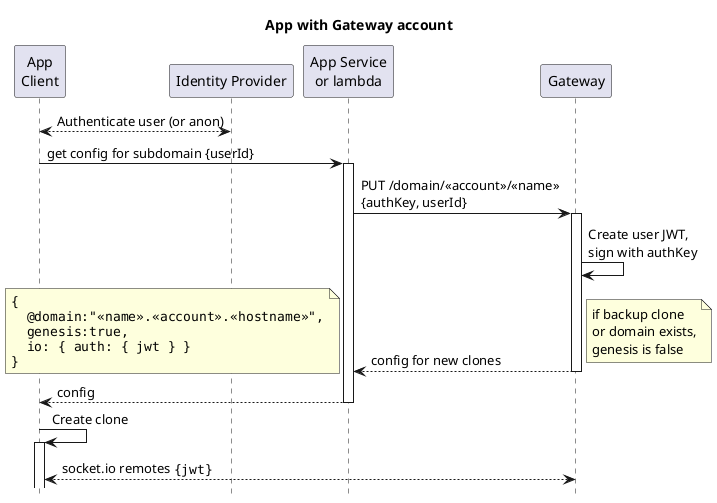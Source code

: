@startuml
'https://plantuml.com/sequence-diagram
hide footbox

title App with Gateway account

participant "App\nClient" as client
participant "Identity Provider" as idp
participant "App Service\nor lambda" as service

client <--> idp: Authenticate user (or anon)
client -> service ++ : get config for subdomain {userId}
service -> Gateway ++: PUT /domain/<<account>>/<<name>>\n{authKey, userId}
Gateway -> Gateway: Create user JWT,\nsign with authKey
return config for new clones
note left
<code>
{
  @domain:"<<name>>.<<account>>.<<hostname>>",
  genesis:true,
  io: { auth: { jwt } }
}
</code>
end note
note right
if backup clone
or domain exists,
genesis is false
end note
return config
client -> client ++: Create clone
client <--> Gateway: socket.io remotes ""{jwt}""

@enduml